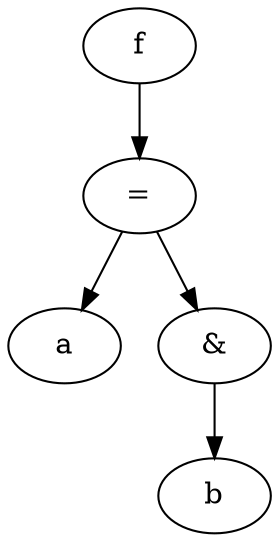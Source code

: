 digraph {
x55833931abb0 -> x55833931aad0
x55833931aad0 -> x55833931a810
x55833931aad0 -> x55833931aa60
x55833931aa60 -> x55833931a9f0
x55833931abb0 [label="f"];
x55833931aad0 [label="="];
x55833931a810 [label="a"];
x55833931aa60 [label="&"];
x55833931a9f0 [label="b"];
}

